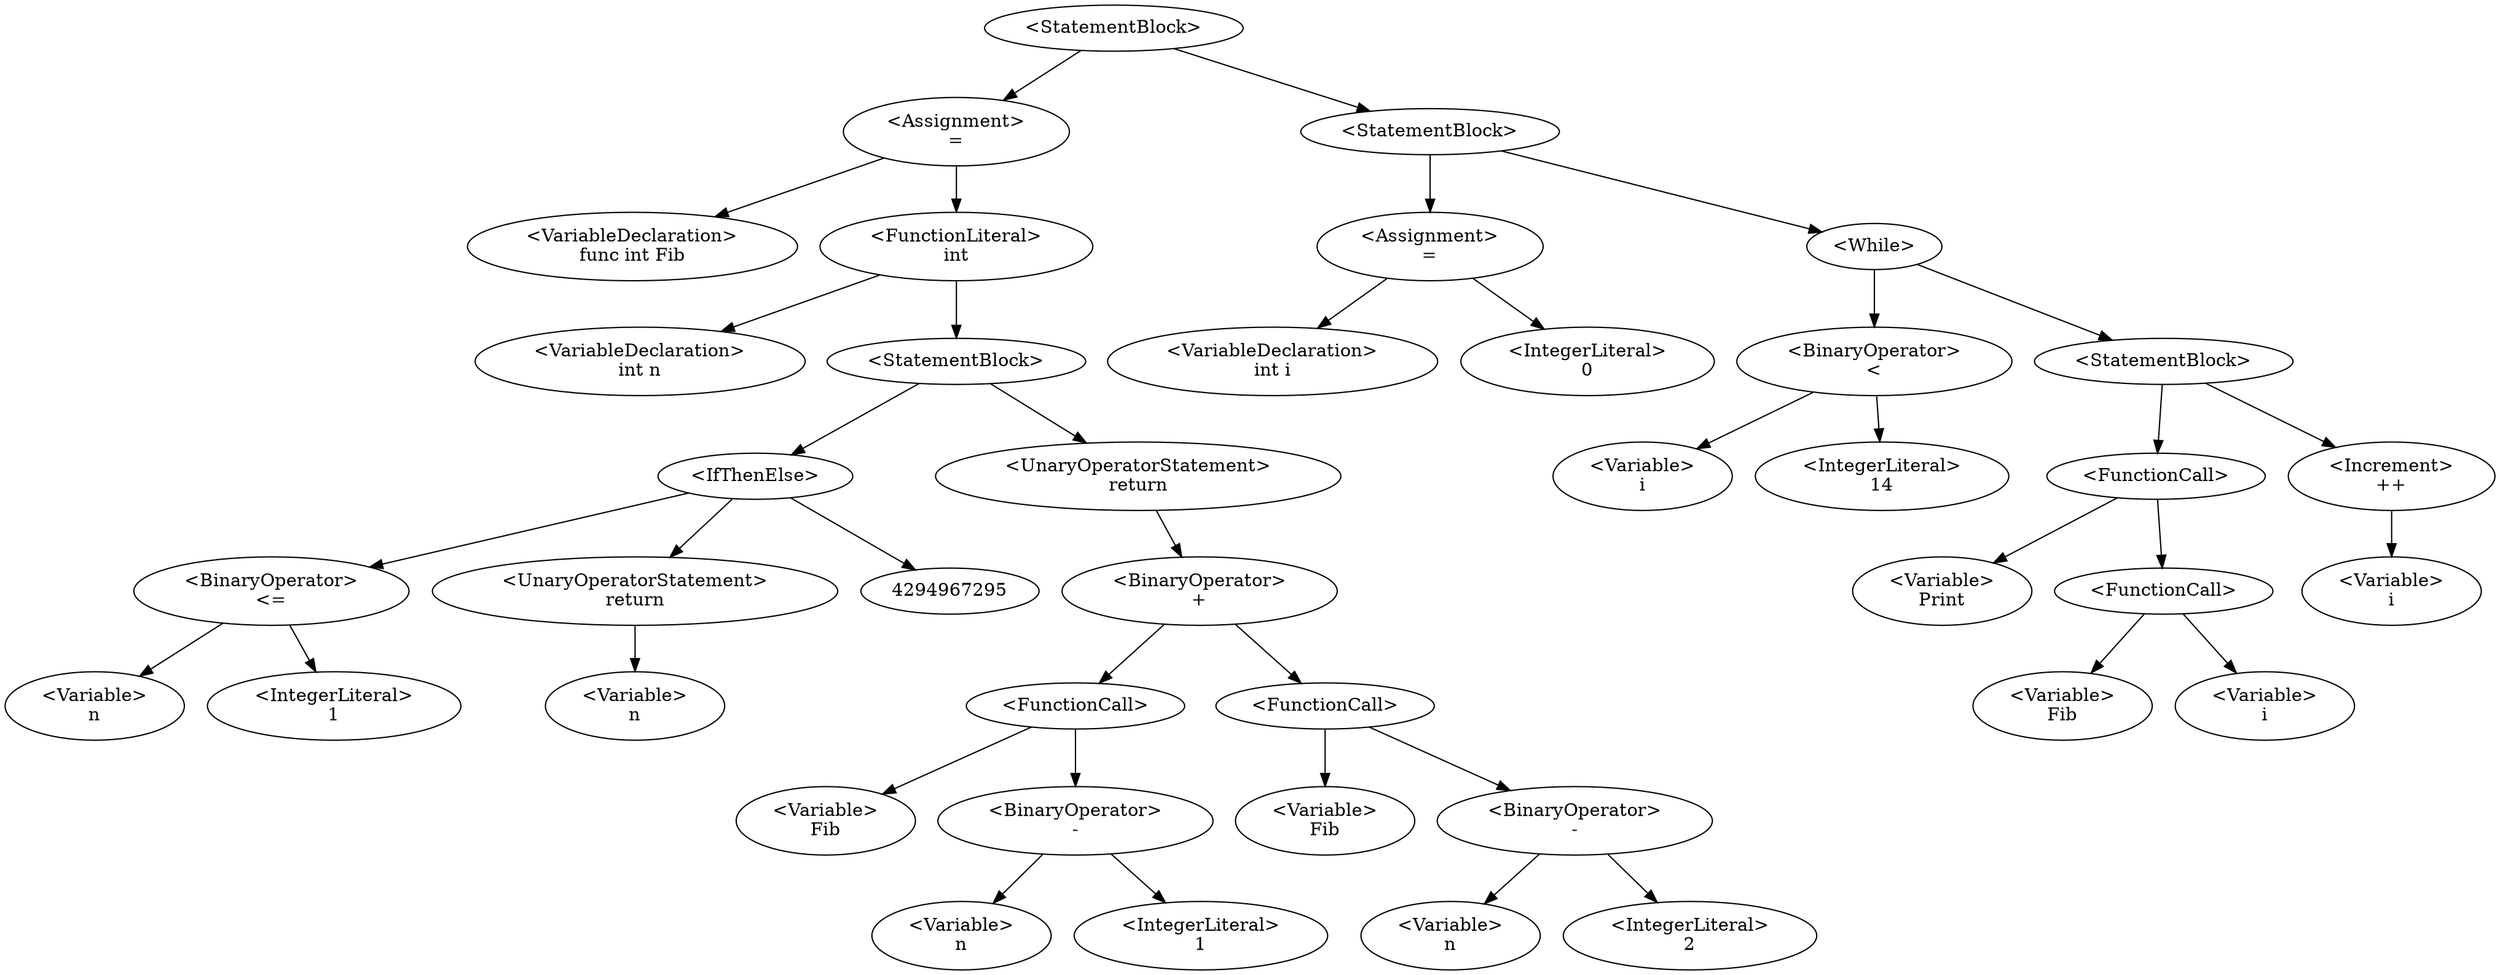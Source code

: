 digraph G {
0 [label="<StatementBlock>"];0->2;0->24;
2 [label="<Assignment>\n="];2->1;2->3;
1 [label="<VariableDeclaration>\nfunc int Fib"];
3 [label="<FunctionLiteral>
int"];3->4;3->5;
4 [label="<VariableDeclaration>\nint n"];
5 [label="<StatementBlock>"];5->6;5->12;
6 [label="<IfThenElse>"];6->8;6->10;6->4294967295;
8 [label="<BinaryOperator>\n<="];8->7;8->9;
7 [label="<Variable>\nn"];
9 [label="<IntegerLiteral>\n1"];
10 [label="<UnaryOperatorStatement>\nreturn"];10->11;
11 [label="<Variable>\nn"];
12 [label="<UnaryOperatorStatement>\nreturn"];12->18;
18 [label="<BinaryOperator>\n+"];18->14;18->20;
14 [label="<FunctionCall>\n"];14->13;14->16;
13 [label="<Variable>\nFib"];
16 [label="<BinaryOperator>\n-"];16->15;16->17;
15 [label="<Variable>\nn"];
17 [label="<IntegerLiteral>\n1"];
20 [label="<FunctionCall>\n"];20->19;20->22;
19 [label="<Variable>\nFib"];
22 [label="<BinaryOperator>\n-"];22->21;22->23;
21 [label="<Variable>\nn"];
23 [label="<IntegerLiteral>\n2"];
24 [label="<StatementBlock>"];24->26;24->28;
26 [label="<Assignment>\n="];26->25;26->27;
25 [label="<VariableDeclaration>\nint i"];
27 [label="<IntegerLiteral>\n0"];
28 [label="<While>"];28->30;28->34;
30 [label="<BinaryOperator>\n<"];30->29;30->31;
29 [label="<Variable>\ni"];
31 [label="<IntegerLiteral>\n14"];
34 [label="<StatementBlock>"];34->36;34->32;
36 [label="<FunctionCall>\n"];36->35;36->38;
35 [label="<Variable>\nPrint"];
38 [label="<FunctionCall>\n"];38->37;38->39;
37 [label="<Variable>\nFib"];
39 [label="<Variable>\ni"];
32 [label="<Increment>\n++"];32->33;
33 [label="<Variable>\ni"];
}